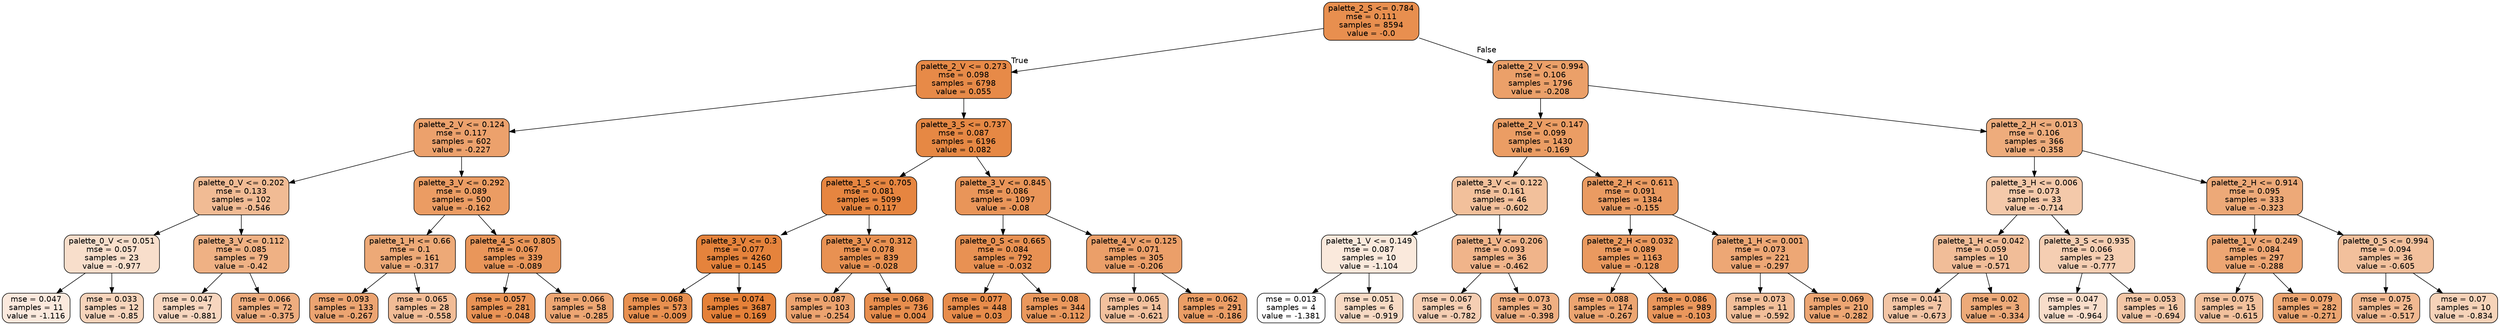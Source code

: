 digraph Tree {
node [shape=box, style="filled, rounded", color="black", fontname=helvetica] ;
edge [fontname=helvetica] ;
0 [label="palette_2_S <= 0.784\nmse = 0.111\nsamples = 8594\nvalue = -0.0", fillcolor="#e88f4f"] ;
1 [label="palette_2_V <= 0.273\nmse = 0.098\nsamples = 6798\nvalue = 0.055", fillcolor="#e78a48"] ;
0 -> 1 [labeldistance=2.5, labelangle=45, headlabel="True"] ;
2 [label="palette_2_V <= 0.124\nmse = 0.117\nsamples = 602\nvalue = -0.227", fillcolor="#eca16c"] ;
1 -> 2 ;
3 [label="palette_0_V <= 0.202\nmse = 0.133\nsamples = 102\nvalue = -0.546", fillcolor="#f1bb94"] ;
2 -> 3 ;
4 [label="palette_0_V <= 0.051\nmse = 0.057\nsamples = 23\nvalue = -0.977", fillcolor="#f8decb"] ;
3 -> 4 ;
5 [label="mse = 0.047\nsamples = 11\nvalue = -1.116", fillcolor="#fbe9dd"] ;
4 -> 5 ;
6 [label="mse = 0.033\nsamples = 12\nvalue = -0.85", fillcolor="#f6d4bb"] ;
4 -> 6 ;
7 [label="palette_3_V <= 0.112\nmse = 0.085\nsamples = 79\nvalue = -0.42", fillcolor="#efb184"] ;
3 -> 7 ;
8 [label="mse = 0.047\nsamples = 7\nvalue = -0.881", fillcolor="#f7d6bf"] ;
7 -> 8 ;
9 [label="mse = 0.066\nsamples = 72\nvalue = -0.375", fillcolor="#eead7f"] ;
7 -> 9 ;
10 [label="palette_3_V <= 0.292\nmse = 0.089\nsamples = 500\nvalue = -0.162", fillcolor="#eb9c63"] ;
2 -> 10 ;
11 [label="palette_1_H <= 0.66\nmse = 0.1\nsamples = 161\nvalue = -0.317", fillcolor="#eda977"] ;
10 -> 11 ;
12 [label="mse = 0.093\nsamples = 133\nvalue = -0.267", fillcolor="#eca471"] ;
11 -> 12 ;
13 [label="mse = 0.065\nsamples = 28\nvalue = -0.558", fillcolor="#f1bc96"] ;
11 -> 13 ;
14 [label="palette_4_S <= 0.805\nmse = 0.067\nsamples = 339\nvalue = -0.089", fillcolor="#e9965a"] ;
10 -> 14 ;
15 [label="mse = 0.057\nsamples = 281\nvalue = -0.048", fillcolor="#e99355"] ;
14 -> 15 ;
16 [label="mse = 0.066\nsamples = 58\nvalue = -0.285", fillcolor="#eda673"] ;
14 -> 16 ;
17 [label="palette_3_S <= 0.737\nmse = 0.087\nsamples = 6196\nvalue = 0.082", fillcolor="#e68844"] ;
1 -> 17 ;
18 [label="palette_1_S <= 0.705\nmse = 0.081\nsamples = 5099\nvalue = 0.117", fillcolor="#e68540"] ;
17 -> 18 ;
19 [label="palette_3_V <= 0.3\nmse = 0.077\nsamples = 4260\nvalue = 0.145", fillcolor="#e5833c"] ;
18 -> 19 ;
20 [label="mse = 0.068\nsamples = 573\nvalue = -0.009", fillcolor="#e89050"] ;
19 -> 20 ;
21 [label="mse = 0.074\nsamples = 3687\nvalue = 0.169", fillcolor="#e58139"] ;
19 -> 21 ;
22 [label="palette_3_V <= 0.312\nmse = 0.078\nsamples = 839\nvalue = -0.028", fillcolor="#e89152"] ;
18 -> 22 ;
23 [label="mse = 0.087\nsamples = 103\nvalue = -0.254", fillcolor="#eca36f"] ;
22 -> 23 ;
24 [label="mse = 0.068\nsamples = 736\nvalue = 0.004", fillcolor="#e88e4e"] ;
22 -> 24 ;
25 [label="palette_3_V <= 0.845\nmse = 0.086\nsamples = 1097\nvalue = -0.08", fillcolor="#e99559"] ;
17 -> 25 ;
26 [label="palette_0_S <= 0.665\nmse = 0.084\nsamples = 792\nvalue = -0.032", fillcolor="#e89153"] ;
25 -> 26 ;
27 [label="mse = 0.077\nsamples = 448\nvalue = 0.03", fillcolor="#e78c4b"] ;
26 -> 27 ;
28 [label="mse = 0.08\nsamples = 344\nvalue = -0.112", fillcolor="#ea985d"] ;
26 -> 28 ;
29 [label="palette_4_V <= 0.125\nmse = 0.071\nsamples = 305\nvalue = -0.206", fillcolor="#eb9f69"] ;
25 -> 29 ;
30 [label="mse = 0.065\nsamples = 14\nvalue = -0.621", fillcolor="#f2c19e"] ;
29 -> 30 ;
31 [label="mse = 0.062\nsamples = 291\nvalue = -0.186", fillcolor="#eb9e66"] ;
29 -> 31 ;
32 [label="palette_2_V <= 0.994\nmse = 0.106\nsamples = 1796\nvalue = -0.208", fillcolor="#eba069"] ;
0 -> 32 [labeldistance=2.5, labelangle=-45, headlabel="False"] ;
33 [label="palette_2_V <= 0.147\nmse = 0.099\nsamples = 1430\nvalue = -0.169", fillcolor="#eb9d64"] ;
32 -> 33 ;
34 [label="palette_3_V <= 0.122\nmse = 0.161\nsamples = 46\nvalue = -0.602", fillcolor="#f2c09b"] ;
33 -> 34 ;
35 [label="palette_1_V <= 0.149\nmse = 0.087\nsamples = 10\nvalue = -1.104", fillcolor="#fae9dc"] ;
34 -> 35 ;
36 [label="mse = 0.013\nsamples = 4\nvalue = -1.381", fillcolor="#ffffff"] ;
35 -> 36 ;
37 [label="mse = 0.051\nsamples = 6\nvalue = -0.919", fillcolor="#f7dac4"] ;
35 -> 37 ;
38 [label="palette_1_V <= 0.206\nmse = 0.093\nsamples = 36\nvalue = -0.462", fillcolor="#f0b48a"] ;
34 -> 38 ;
39 [label="mse = 0.067\nsamples = 6\nvalue = -0.782", fillcolor="#f5ceb3"] ;
38 -> 39 ;
40 [label="mse = 0.073\nsamples = 30\nvalue = -0.398", fillcolor="#efaf82"] ;
38 -> 40 ;
41 [label="palette_2_H <= 0.611\nmse = 0.091\nsamples = 1384\nvalue = -0.155", fillcolor="#ea9b62"] ;
33 -> 41 ;
42 [label="palette_2_H <= 0.032\nmse = 0.089\nsamples = 1163\nvalue = -0.128", fillcolor="#ea995f"] ;
41 -> 42 ;
43 [label="mse = 0.088\nsamples = 174\nvalue = -0.267", fillcolor="#eca571"] ;
42 -> 43 ;
44 [label="mse = 0.086\nsamples = 989\nvalue = -0.103", fillcolor="#ea975c"] ;
42 -> 44 ;
45 [label="palette_1_H <= 0.001\nmse = 0.073\nsamples = 221\nvalue = -0.297", fillcolor="#eda775"] ;
41 -> 45 ;
46 [label="mse = 0.073\nsamples = 11\nvalue = -0.592", fillcolor="#f2bf9a"] ;
45 -> 46 ;
47 [label="mse = 0.069\nsamples = 210\nvalue = -0.282", fillcolor="#eda673"] ;
45 -> 47 ;
48 [label="palette_2_H <= 0.013\nmse = 0.106\nsamples = 366\nvalue = -0.358", fillcolor="#eeac7c"] ;
32 -> 48 ;
49 [label="palette_3_H <= 0.006\nmse = 0.073\nsamples = 33\nvalue = -0.714", fillcolor="#f4c9aa"] ;
48 -> 49 ;
50 [label="palette_1_H <= 0.042\nmse = 0.059\nsamples = 10\nvalue = -0.571", fillcolor="#f1bd98"] ;
49 -> 50 ;
51 [label="mse = 0.041\nsamples = 7\nvalue = -0.673", fillcolor="#f3c5a5"] ;
50 -> 51 ;
52 [label="mse = 0.02\nsamples = 3\nvalue = -0.334", fillcolor="#edaa79"] ;
50 -> 52 ;
53 [label="palette_3_S <= 0.935\nmse = 0.066\nsamples = 23\nvalue = -0.777", fillcolor="#f5ceb2"] ;
49 -> 53 ;
54 [label="mse = 0.047\nsamples = 7\nvalue = -0.964", fillcolor="#f8ddca"] ;
53 -> 54 ;
55 [label="mse = 0.053\nsamples = 16\nvalue = -0.694", fillcolor="#f3c7a7"] ;
53 -> 55 ;
56 [label="palette_2_H <= 0.914\nmse = 0.095\nsamples = 333\nvalue = -0.323", fillcolor="#eda978"] ;
48 -> 56 ;
57 [label="palette_1_V <= 0.249\nmse = 0.084\nsamples = 297\nvalue = -0.288", fillcolor="#eda673"] ;
56 -> 57 ;
58 [label="mse = 0.075\nsamples = 15\nvalue = -0.615", fillcolor="#f2c19d"] ;
57 -> 58 ;
59 [label="mse = 0.079\nsamples = 282\nvalue = -0.271", fillcolor="#eca571"] ;
57 -> 59 ;
60 [label="palette_0_S <= 0.994\nmse = 0.094\nsamples = 36\nvalue = -0.605", fillcolor="#f2c09c"] ;
56 -> 60 ;
61 [label="mse = 0.075\nsamples = 26\nvalue = -0.517", fillcolor="#f1b991"] ;
60 -> 61 ;
62 [label="mse = 0.07\nsamples = 10\nvalue = -0.834", fillcolor="#f6d3b9"] ;
60 -> 62 ;
}